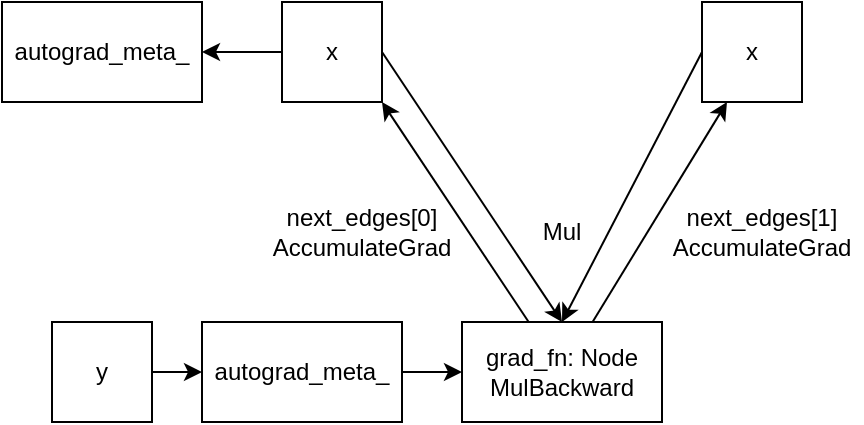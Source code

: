 <mxfile scale="4" border="0">
    <diagram id="zqz63rPzR1d3HhY63YLa" name="第 1 页">
        <mxGraphModel dx="364" dy="150" grid="1" gridSize="10" guides="1" tooltips="1" connect="1" arrows="1" fold="1" page="1" pageScale="1" pageWidth="827" pageHeight="1169" math="0" shadow="0">
            <root>
                <mxCell id="0"/>
                <mxCell id="1" parent="0"/>
                <mxCell id="5" style="edgeStyle=none;html=1;entryX=1;entryY=0.5;entryDx=0;entryDy=0;" parent="1" source="2" target="4" edge="1">
                    <mxGeometry relative="1" as="geometry"/>
                </mxCell>
                <mxCell id="16" style="edgeStyle=none;html=1;entryX=0.5;entryY=0;entryDx=0;entryDy=0;exitX=1;exitY=0.5;exitDx=0;exitDy=0;" parent="1" source="2" target="9" edge="1">
                    <mxGeometry relative="1" as="geometry"/>
                </mxCell>
                <mxCell id="2" value="x" style="rounded=0;whiteSpace=wrap;html=1;" parent="1" vertex="1">
                    <mxGeometry x="240" y="120" width="50" height="50" as="geometry"/>
                </mxCell>
                <mxCell id="4" value="autograd_meta_" style="rounded=0;whiteSpace=wrap;html=1;" parent="1" vertex="1">
                    <mxGeometry x="100" y="120" width="100" height="50" as="geometry"/>
                </mxCell>
                <mxCell id="10" style="edgeStyle=none;html=1;entryX=0;entryY=0.5;entryDx=0;entryDy=0;exitX=1;exitY=0.5;exitDx=0;exitDy=0;" parent="1" source="19" target="9" edge="1">
                    <mxGeometry relative="1" as="geometry"/>
                </mxCell>
                <mxCell id="20" style="edgeStyle=none;html=1;entryX=0;entryY=0.5;entryDx=0;entryDy=0;" edge="1" parent="1" source="8" target="19">
                    <mxGeometry relative="1" as="geometry"/>
                </mxCell>
                <mxCell id="8" value="y" style="rounded=0;whiteSpace=wrap;html=1;" parent="1" vertex="1">
                    <mxGeometry x="125" y="280" width="50" height="50" as="geometry"/>
                </mxCell>
                <mxCell id="12" style="edgeStyle=none;html=1;entryX=1;entryY=1;entryDx=0;entryDy=0;" parent="1" source="9" target="2" edge="1">
                    <mxGeometry relative="1" as="geometry"/>
                </mxCell>
                <mxCell id="13" style="edgeStyle=none;html=1;entryX=0.25;entryY=1;entryDx=0;entryDy=0;" parent="1" source="9" target="11" edge="1">
                    <mxGeometry relative="1" as="geometry"/>
                </mxCell>
                <mxCell id="9" value="grad_fn: Node&lt;br&gt;MulBackward" style="rounded=0;whiteSpace=wrap;html=1;" parent="1" vertex="1">
                    <mxGeometry x="330" y="280" width="100" height="50" as="geometry"/>
                </mxCell>
                <mxCell id="17" style="edgeStyle=none;html=1;entryX=0.5;entryY=0;entryDx=0;entryDy=0;exitX=0;exitY=0.5;exitDx=0;exitDy=0;" parent="1" source="11" target="9" edge="1">
                    <mxGeometry relative="1" as="geometry"/>
                </mxCell>
                <mxCell id="11" value="x" style="rounded=0;whiteSpace=wrap;html=1;" parent="1" vertex="1">
                    <mxGeometry x="450" y="120" width="50" height="50" as="geometry"/>
                </mxCell>
                <mxCell id="14" value="next_edges[0]&lt;br&gt;AccumulateGrad" style="text;html=1;strokeColor=none;fillColor=none;align=center;verticalAlign=middle;whiteSpace=wrap;rounded=0;" parent="1" vertex="1">
                    <mxGeometry x="230" y="220" width="100" height="30" as="geometry"/>
                </mxCell>
                <mxCell id="15" value="next_edges[1]&lt;br&gt;AccumulateGrad" style="text;html=1;strokeColor=none;fillColor=none;align=center;verticalAlign=middle;whiteSpace=wrap;rounded=0;" parent="1" vertex="1">
                    <mxGeometry x="430" y="220" width="100" height="30" as="geometry"/>
                </mxCell>
                <mxCell id="18" value="Mul" style="text;html=1;strokeColor=none;fillColor=none;align=center;verticalAlign=middle;whiteSpace=wrap;rounded=0;" parent="1" vertex="1">
                    <mxGeometry x="350" y="220" width="60" height="30" as="geometry"/>
                </mxCell>
                <mxCell id="19" value="autograd_meta_" style="rounded=0;whiteSpace=wrap;html=1;" vertex="1" parent="1">
                    <mxGeometry x="200" y="280" width="100" height="50" as="geometry"/>
                </mxCell>
            </root>
        </mxGraphModel>
    </diagram>
</mxfile>